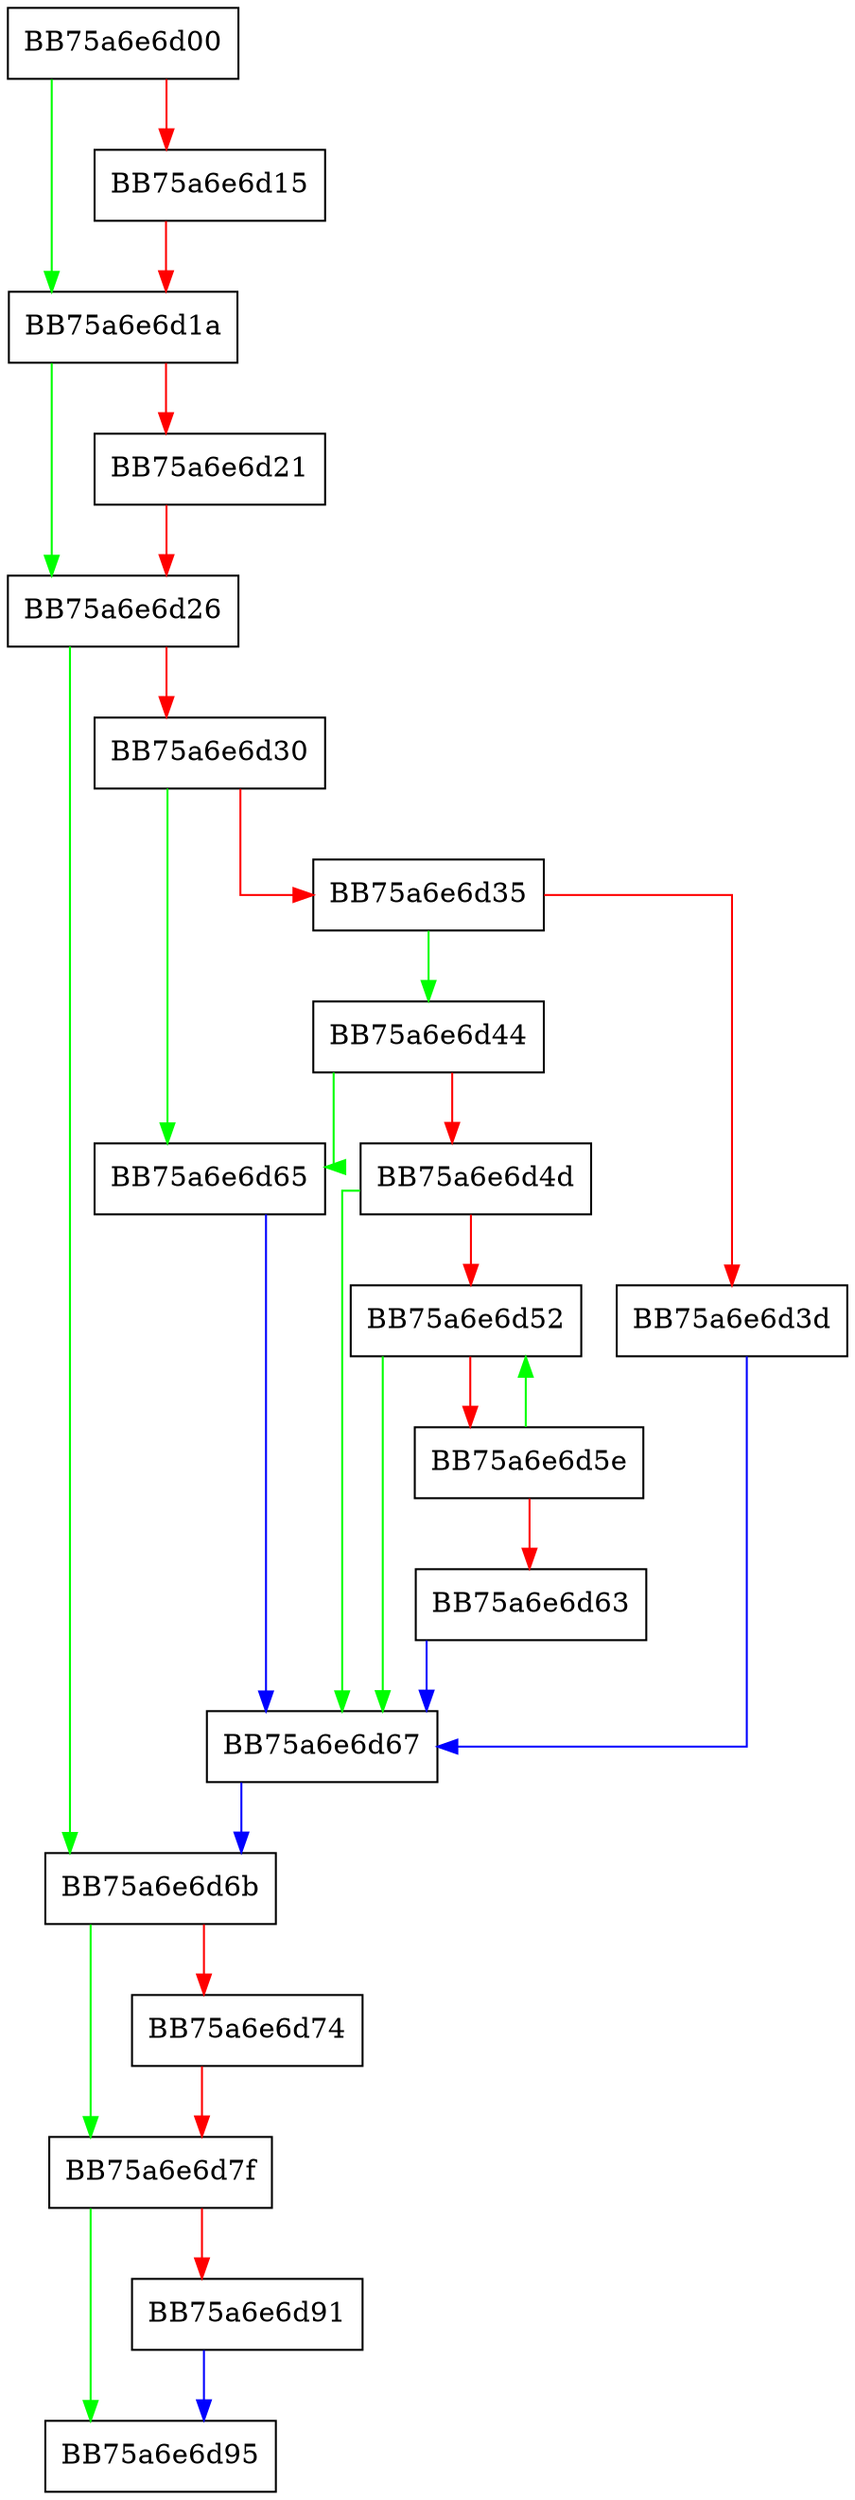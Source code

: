 digraph Unbind {
  node [shape="box"];
  graph [splines=ortho];
  BB75a6e6d00 -> BB75a6e6d1a [color="green"];
  BB75a6e6d00 -> BB75a6e6d15 [color="red"];
  BB75a6e6d15 -> BB75a6e6d1a [color="red"];
  BB75a6e6d1a -> BB75a6e6d26 [color="green"];
  BB75a6e6d1a -> BB75a6e6d21 [color="red"];
  BB75a6e6d21 -> BB75a6e6d26 [color="red"];
  BB75a6e6d26 -> BB75a6e6d6b [color="green"];
  BB75a6e6d26 -> BB75a6e6d30 [color="red"];
  BB75a6e6d30 -> BB75a6e6d65 [color="green"];
  BB75a6e6d30 -> BB75a6e6d35 [color="red"];
  BB75a6e6d35 -> BB75a6e6d44 [color="green"];
  BB75a6e6d35 -> BB75a6e6d3d [color="red"];
  BB75a6e6d3d -> BB75a6e6d67 [color="blue"];
  BB75a6e6d44 -> BB75a6e6d65 [color="green"];
  BB75a6e6d44 -> BB75a6e6d4d [color="red"];
  BB75a6e6d4d -> BB75a6e6d67 [color="green"];
  BB75a6e6d4d -> BB75a6e6d52 [color="red"];
  BB75a6e6d52 -> BB75a6e6d67 [color="green"];
  BB75a6e6d52 -> BB75a6e6d5e [color="red"];
  BB75a6e6d5e -> BB75a6e6d52 [color="green"];
  BB75a6e6d5e -> BB75a6e6d63 [color="red"];
  BB75a6e6d63 -> BB75a6e6d67 [color="blue"];
  BB75a6e6d65 -> BB75a6e6d67 [color="blue"];
  BB75a6e6d67 -> BB75a6e6d6b [color="blue"];
  BB75a6e6d6b -> BB75a6e6d7f [color="green"];
  BB75a6e6d6b -> BB75a6e6d74 [color="red"];
  BB75a6e6d74 -> BB75a6e6d7f [color="red"];
  BB75a6e6d7f -> BB75a6e6d95 [color="green"];
  BB75a6e6d7f -> BB75a6e6d91 [color="red"];
  BB75a6e6d91 -> BB75a6e6d95 [color="blue"];
}